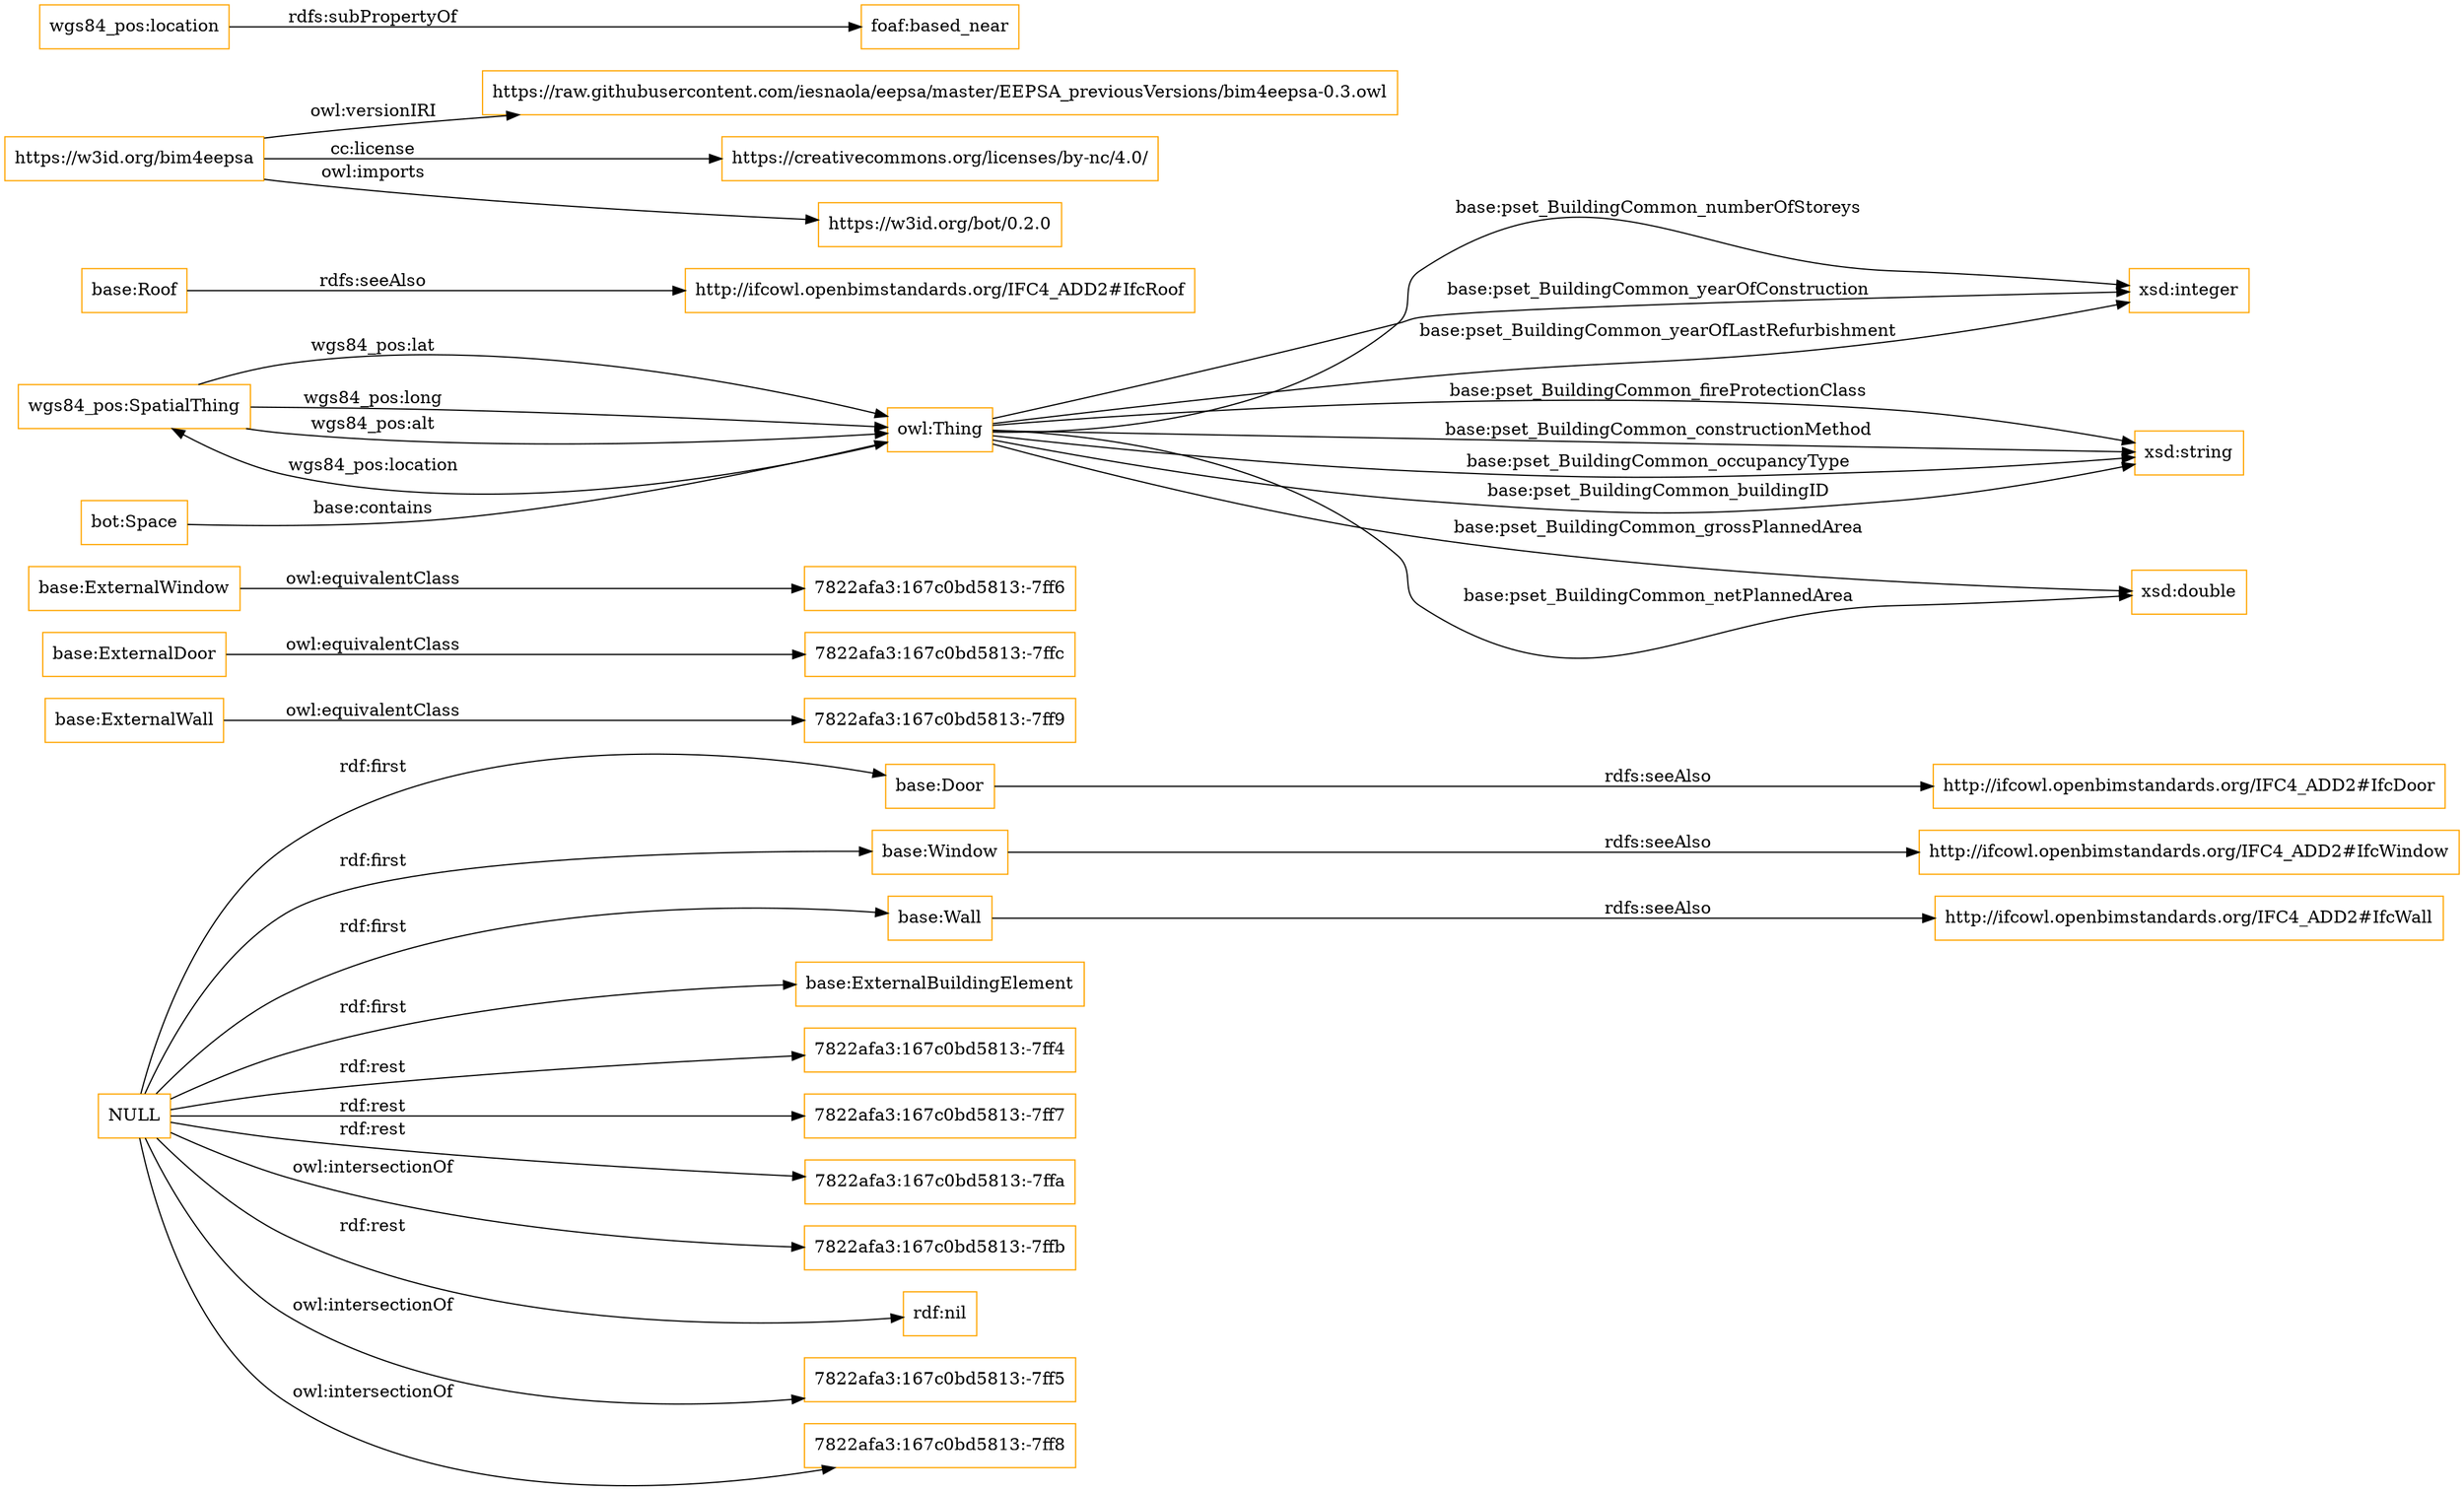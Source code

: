 digraph ar2dtool_diagram { 
rankdir=LR;
size="1501"
node [shape = rectangle, color="orange"]; "base:Door" "base:ExternalWall" "7822afa3:167c0bd5813:-7ffc" "7822afa3:167c0bd5813:-7ff9" "base:ExternalWindow" "wgs84_pos:SpatialThing" "bot:Space" "base:Window" "base:Wall" "base:ExternalDoor" "7822afa3:167c0bd5813:-7ff6" "base:Roof" "base:ExternalBuildingElement" ; /*classes style*/
	"NULL" -> "base:Window" [ label = "rdf:first" ];
	"NULL" -> "base:ExternalBuildingElement" [ label = "rdf:first" ];
	"NULL" -> "7822afa3:167c0bd5813:-7ff4" [ label = "rdf:rest" ];
	"NULL" -> "7822afa3:167c0bd5813:-7ff7" [ label = "rdf:rest" ];
	"NULL" -> "base:Wall" [ label = "rdf:first" ];
	"NULL" -> "base:Door" [ label = "rdf:first" ];
	"NULL" -> "7822afa3:167c0bd5813:-7ffa" [ label = "rdf:rest" ];
	"NULL" -> "7822afa3:167c0bd5813:-7ffb" [ label = "owl:intersectionOf" ];
	"NULL" -> "rdf:nil" [ label = "rdf:rest" ];
	"NULL" -> "7822afa3:167c0bd5813:-7ff5" [ label = "owl:intersectionOf" ];
	"NULL" -> "7822afa3:167c0bd5813:-7ff8" [ label = "owl:intersectionOf" ];
	"base:Roof" -> "http://ifcowl.openbimstandards.org/IFC4_ADD2#IfcRoof" [ label = "rdfs:seeAlso" ];
	"base:Window" -> "http://ifcowl.openbimstandards.org/IFC4_ADD2#IfcWindow" [ label = "rdfs:seeAlso" ];
	"base:ExternalWindow" -> "7822afa3:167c0bd5813:-7ff6" [ label = "owl:equivalentClass" ];
	"base:Wall" -> "http://ifcowl.openbimstandards.org/IFC4_ADD2#IfcWall" [ label = "rdfs:seeAlso" ];
	"base:Door" -> "http://ifcowl.openbimstandards.org/IFC4_ADD2#IfcDoor" [ label = "rdfs:seeAlso" ];
	"https://w3id.org/bim4eepsa" -> "https://raw.githubusercontent.com/iesnaola/eepsa/master/EEPSA_previousVersions/bim4eepsa-0.3.owl" [ label = "owl:versionIRI" ];
	"https://w3id.org/bim4eepsa" -> "https://creativecommons.org/licenses/by-nc/4.0/" [ label = "cc:license" ];
	"https://w3id.org/bim4eepsa" -> "https://w3id.org/bot/0.2.0" [ label = "owl:imports" ];
	"wgs84_pos:location" -> "foaf:based_near" [ label = "rdfs:subPropertyOf" ];
	"base:ExternalWall" -> "7822afa3:167c0bd5813:-7ff9" [ label = "owl:equivalentClass" ];
	"base:ExternalDoor" -> "7822afa3:167c0bd5813:-7ffc" [ label = "owl:equivalentClass" ];
	"owl:Thing" -> "wgs84_pos:SpatialThing" [ label = "wgs84_pos:location" ];
	"wgs84_pos:SpatialThing" -> "owl:Thing" [ label = "wgs84_pos:lat" ];
	"owl:Thing" -> "xsd:integer" [ label = "base:pset_BuildingCommon_numberOfStoreys" ];
	"owl:Thing" -> "xsd:string" [ label = "base:pset_BuildingCommon_fireProtectionClass" ];
	"owl:Thing" -> "xsd:string" [ label = "base:pset_BuildingCommon_constructionMethod" ];
	"wgs84_pos:SpatialThing" -> "owl:Thing" [ label = "wgs84_pos:long" ];
	"owl:Thing" -> "xsd:string" [ label = "base:pset_BuildingCommon_occupancyType" ];
	"bot:Space" -> "owl:Thing" [ label = "base:contains" ];
	"owl:Thing" -> "xsd:integer" [ label = "base:pset_BuildingCommon_yearOfConstruction" ];
	"owl:Thing" -> "xsd:string" [ label = "base:pset_BuildingCommon_buildingID" ];
	"wgs84_pos:SpatialThing" -> "owl:Thing" [ label = "wgs84_pos:alt" ];
	"owl:Thing" -> "xsd:integer" [ label = "base:pset_BuildingCommon_yearOfLastRefurbishment" ];
	"owl:Thing" -> "xsd:double" [ label = "base:pset_BuildingCommon_grossPlannedArea" ];
	"owl:Thing" -> "xsd:double" [ label = "base:pset_BuildingCommon_netPlannedArea" ];

}
